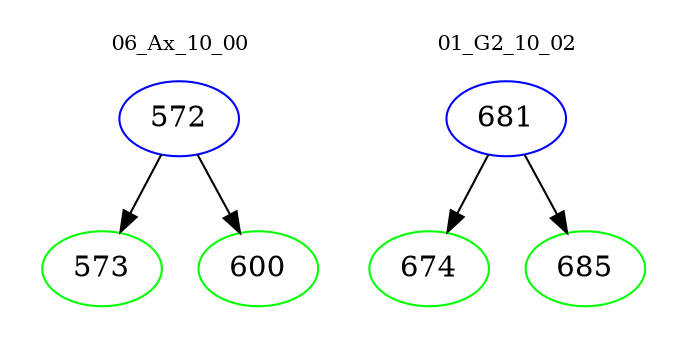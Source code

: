 digraph{
subgraph cluster_0 {
color = white
label = "06_Ax_10_00";
fontsize=10;
T0_572 [label="572", color="blue"]
T0_572 -> T0_573 [color="black"]
T0_573 [label="573", color="green"]
T0_572 -> T0_600 [color="black"]
T0_600 [label="600", color="green"]
}
subgraph cluster_1 {
color = white
label = "01_G2_10_02";
fontsize=10;
T1_681 [label="681", color="blue"]
T1_681 -> T1_674 [color="black"]
T1_674 [label="674", color="green"]
T1_681 -> T1_685 [color="black"]
T1_685 [label="685", color="green"]
}
}
